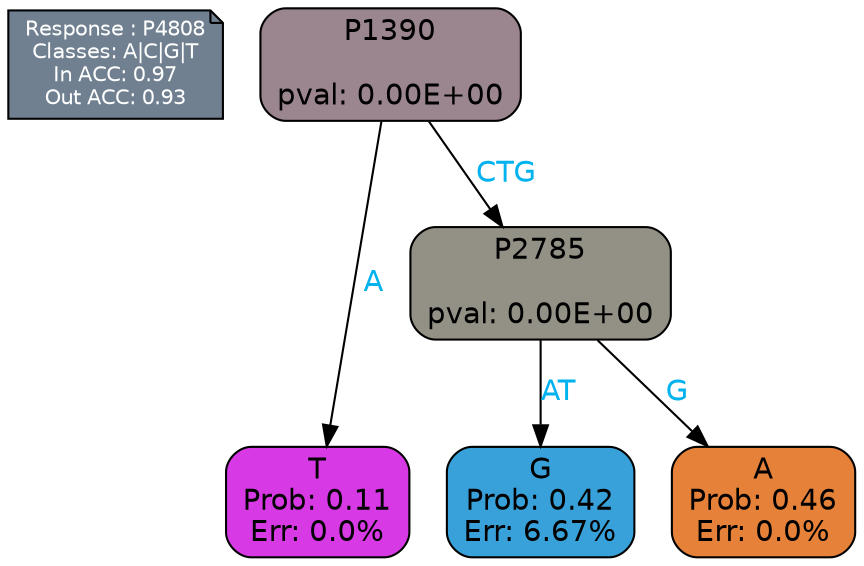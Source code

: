 digraph Tree {
node [shape=box, style="filled, rounded", color="black", fontname=helvetica] ;
graph [ranksep=equally, splines=polylines, bgcolor=transparent, dpi=600] ;
edge [fontname=helvetica] ;
LEGEND [label="Response : P4808
Classes: A|C|G|T
In ACC: 0.97
Out ACC: 0.93
",shape=note,align=left,style=filled,fillcolor="slategray",fontcolor="white",fontsize=10];1 [label="P1390

pval: 0.00E+00", fillcolor="#9b8690"] ;
2 [label="T
Prob: 0.11
Err: 0.0%", fillcolor="#d739e5"] ;
3 [label="P2785

pval: 0.00E+00", fillcolor="#939085"] ;
4 [label="G
Prob: 0.42
Err: 6.67%", fillcolor="#39a1d9"] ;
5 [label="A
Prob: 0.46
Err: 0.0%", fillcolor="#e58139"] ;
1 -> 2 [label="A",fontcolor=deepskyblue2] ;
1 -> 3 [label="CTG",fontcolor=deepskyblue2] ;
3 -> 4 [label="AT",fontcolor=deepskyblue2] ;
3 -> 5 [label="G",fontcolor=deepskyblue2] ;
{rank = same; 2;4;5;}{rank = same; LEGEND;1;}}